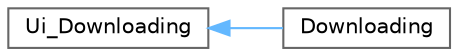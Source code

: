 digraph "类继承关系图"
{
 // LATEX_PDF_SIZE
  bgcolor="transparent";
  edge [fontname=Helvetica,fontsize=10,labelfontname=Helvetica,labelfontsize=10];
  node [fontname=Helvetica,fontsize=10,shape=box,height=0.2,width=0.4];
  rankdir="LR";
  Node0 [id="Node000000",label="Ui_Downloading",height=0.2,width=0.4,color="grey40", fillcolor="white", style="filled",URL="$class_ui___downloading.html",tooltip=" "];
  Node0 -> Node1 [id="edge481_Node000000_Node000001",dir="back",color="steelblue1",style="solid",tooltip=" "];
  Node1 [id="Node000001",label="Downloading",height=0.2,width=0.4,color="grey40", fillcolor="white", style="filled",URL="$class_ui_1_1_downloading.html",tooltip=" "];
}
